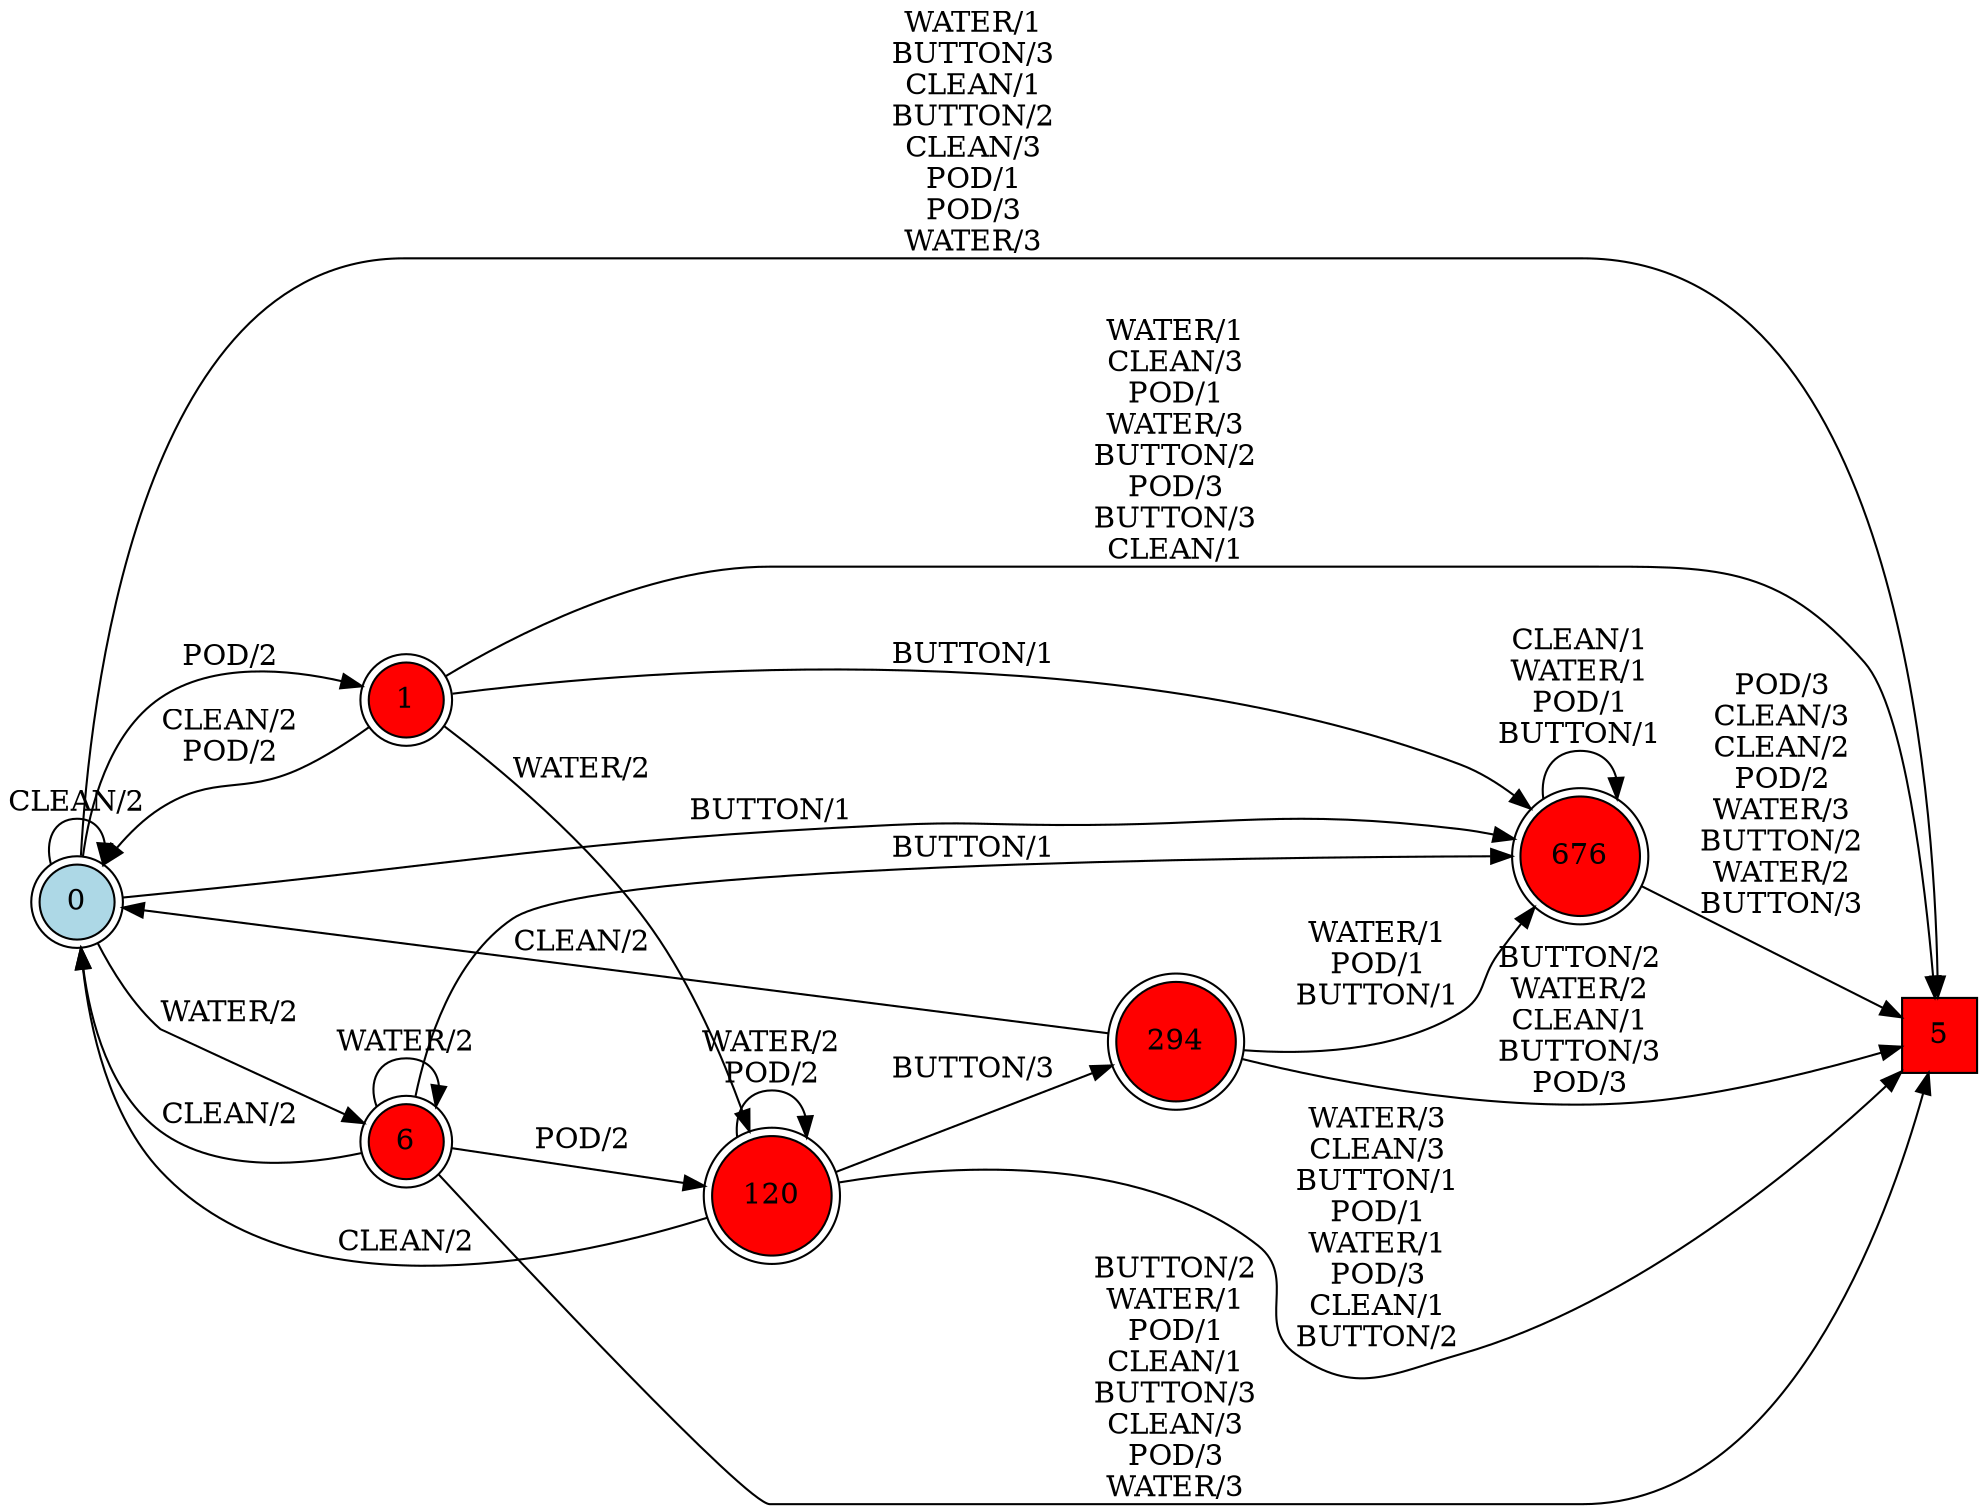 digraph G {
  rankdir=LR;
  node [shape=circle, style=filled, fillcolor=white];
  "0" [isInitial=True, fillcolor=lightblue, shape=doublecircle];
  "1" [fillcolor=red, shape=doublecircle];
  "5" [fillcolor=red, shape=square];
  "6" [fillcolor=red, shape=doublecircle];
  "120" [fillcolor=red, shape=doublecircle];
  "294" [fillcolor=red, shape=doublecircle];
  "676" [fillcolor=red, shape=doublecircle];
  "0" -> "1" [label="POD/2"];
  "0" -> "6" [label="WATER/2"];
  "0" -> "5" [label="WATER/1\nBUTTON/3\nCLEAN/1\nBUTTON/2\nCLEAN/3\nPOD/1\nPOD/3\nWATER/3"];
  "0" -> "0" [label="CLEAN/2"];
  "0" -> "676" [label="BUTTON/1"];
  "1" -> "120" [label="WATER/2"];
  "1" -> "5" [label="WATER/1\nCLEAN/3\nPOD/1\nWATER/3\nBUTTON/2\nPOD/3\nBUTTON/3\nCLEAN/1"];
  "1" -> "0" [label="CLEAN/2\nPOD/2"];
  "1" -> "676" [label="BUTTON/1"];
  "6" -> "5" [label="BUTTON/2\nWATER/1\nPOD/1\nCLEAN/1\nBUTTON/3\nCLEAN/3\nPOD/3\nWATER/3"];
  "6" -> "0" [label="CLEAN/2"];
  "6" -> "6" [label="WATER/2"];
  "6" -> "120" [label="POD/2"];
  "6" -> "676" [label="BUTTON/1"];
  "120" -> "294" [label="BUTTON/3"];
  "120" -> "5" [label="WATER/3\nCLEAN/3\nBUTTON/1\nPOD/1\nWATER/1\nPOD/3\nCLEAN/1\nBUTTON/2"];
  "120" -> "0" [label="CLEAN/2"];
  "120" -> "120" [label="WATER/2\nPOD/2"];
  "294" -> "5" [label="BUTTON/2\nWATER/2\nCLEAN/1\nBUTTON/3\nPOD/3"];
  "294" -> "676" [label="WATER/1\nPOD/1\nBUTTON/1"];
  "294" -> "0" [label="CLEAN/2"];
  "676" -> "5" [label="POD/3\nCLEAN/3\nCLEAN/2\nPOD/2\nWATER/3\nBUTTON/2\nWATER/2\nBUTTON/3"];
  "676" -> "676" [label="CLEAN/1\nWATER/1\nPOD/1\nBUTTON/1"];
}